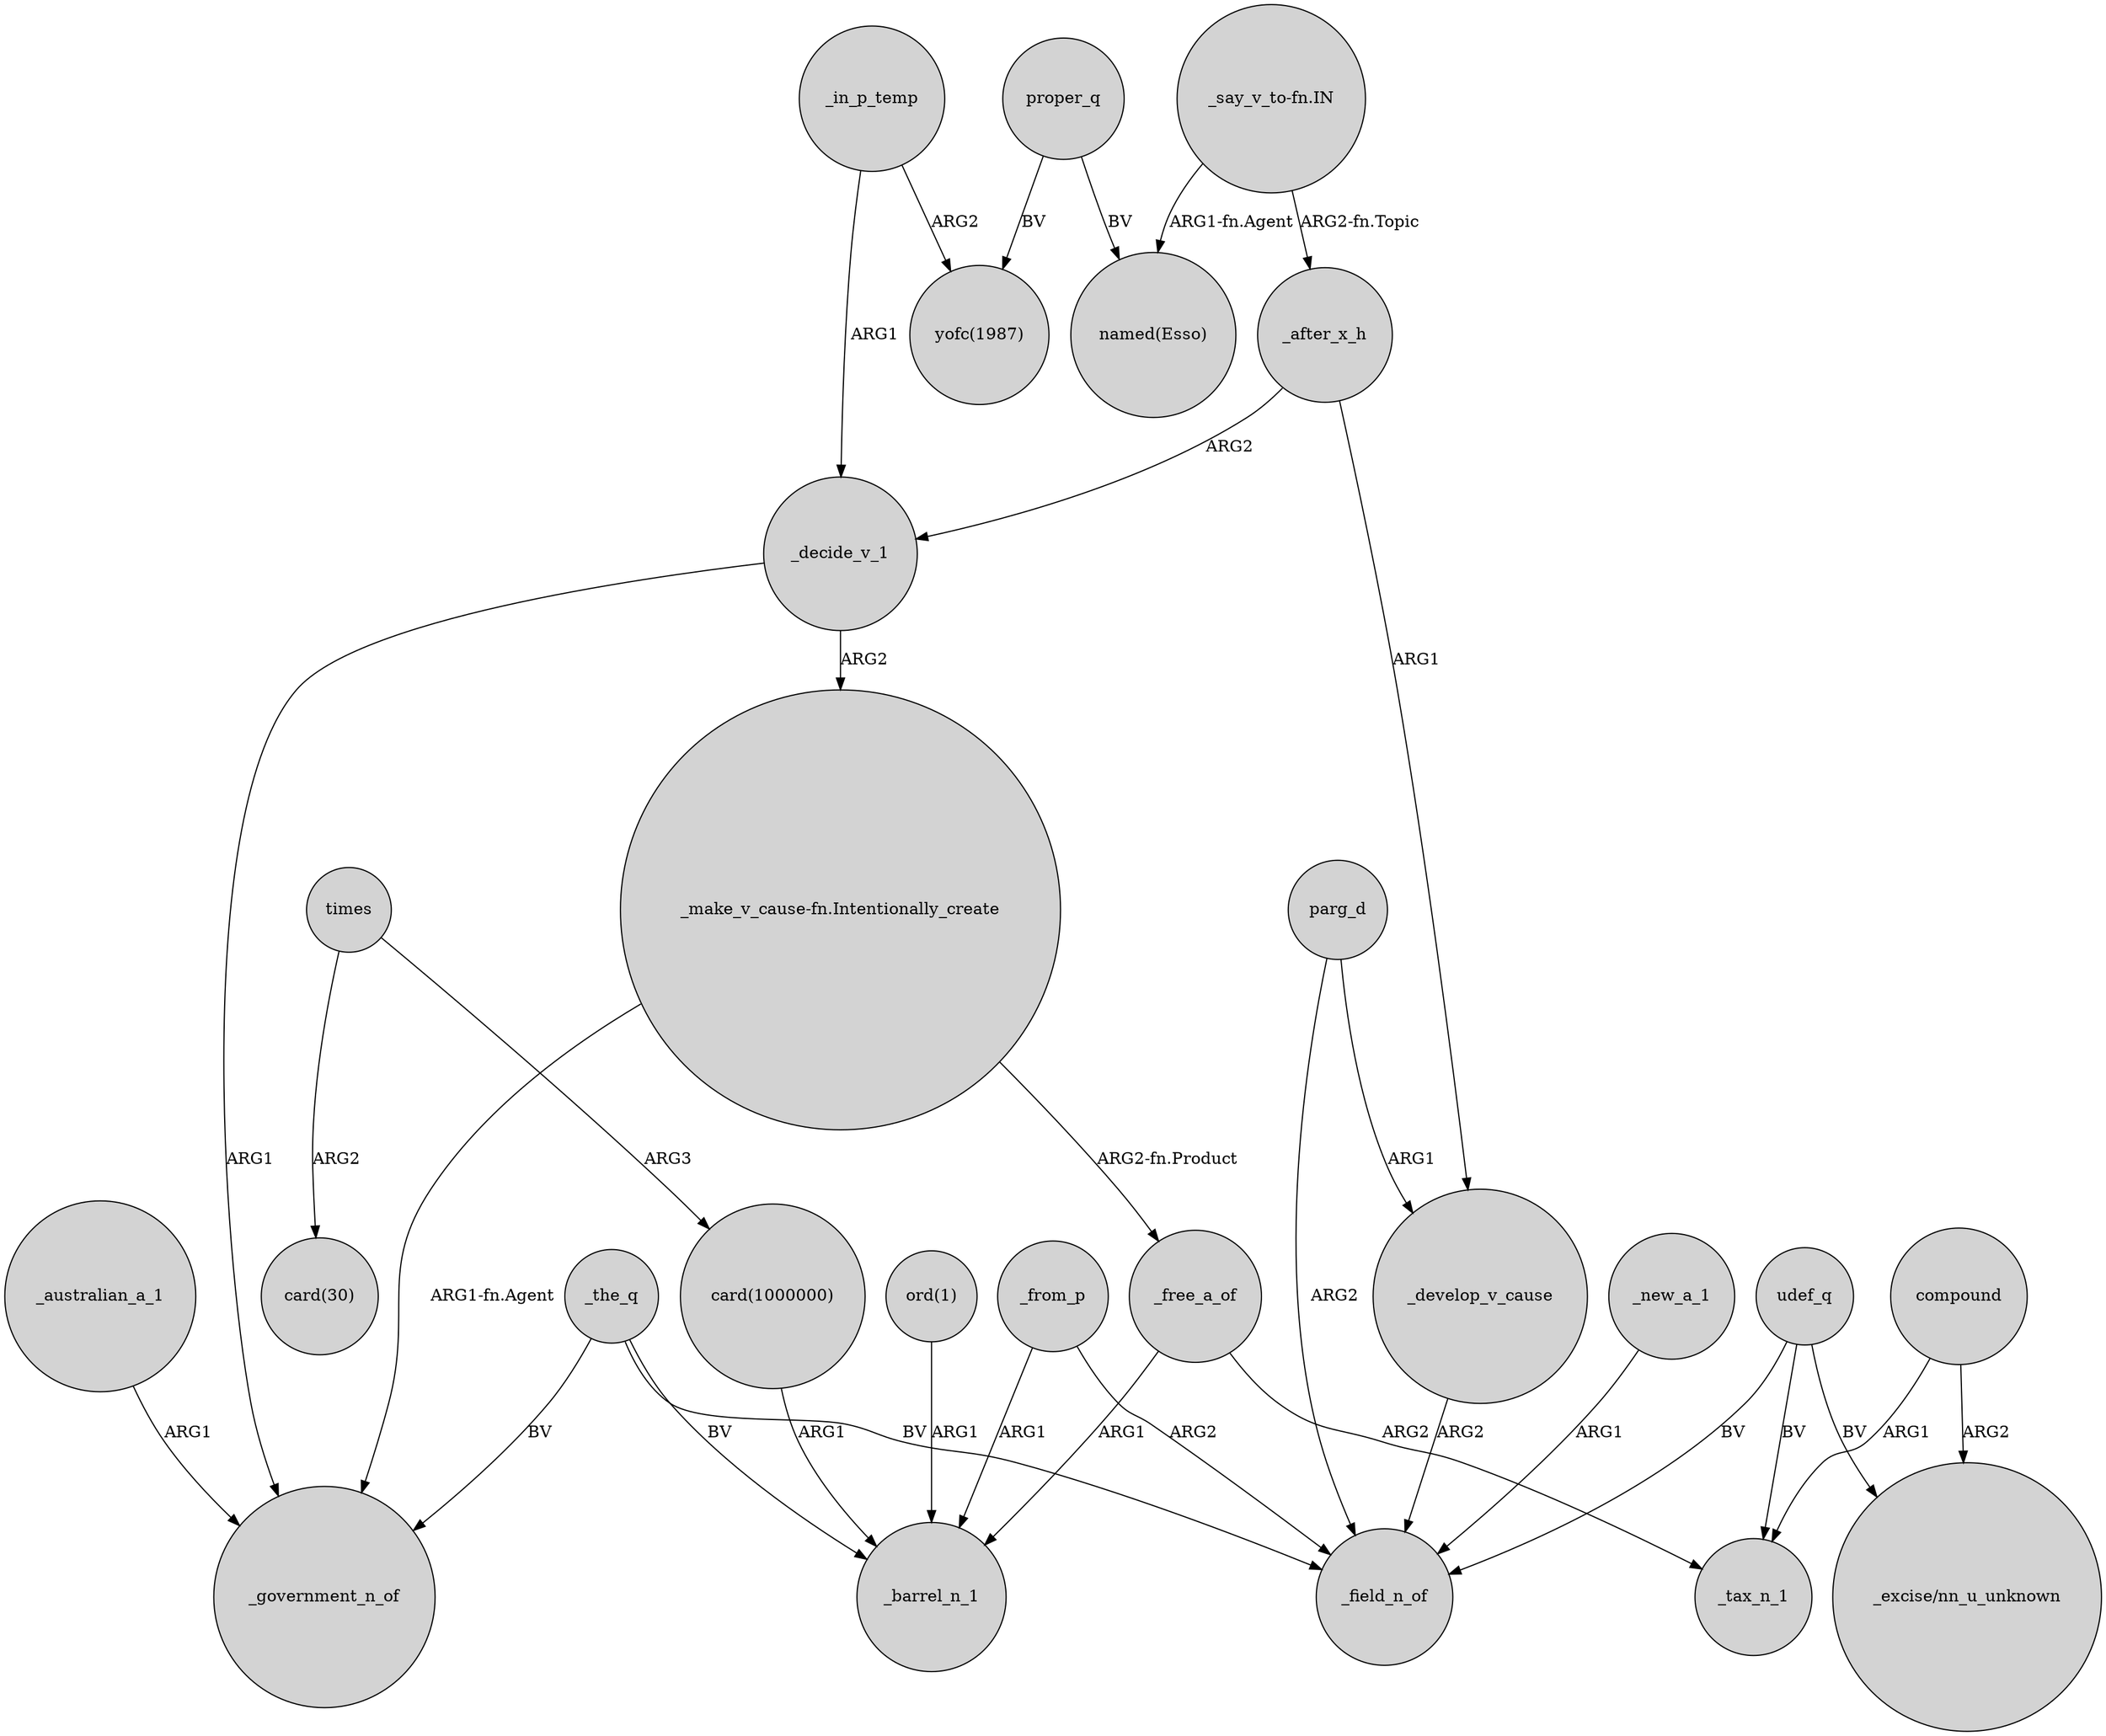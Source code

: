 digraph {
	node [shape=circle style=filled]
	_free_a_of -> _barrel_n_1 [label=ARG1]
	_in_p_temp -> "yofc(1987)" [label=ARG2]
	_from_p -> _barrel_n_1 [label=ARG1]
	_develop_v_cause -> _field_n_of [label=ARG2]
	_after_x_h -> _decide_v_1 [label=ARG2]
	_decide_v_1 -> _government_n_of [label=ARG1]
	_decide_v_1 -> "_make_v_cause-fn.Intentionally_create" [label=ARG2]
	_after_x_h -> _develop_v_cause [label=ARG1]
	"card(1000000)" -> _barrel_n_1 [label=ARG1]
	parg_d -> _develop_v_cause [label=ARG1]
	"_make_v_cause-fn.Intentionally_create" -> _government_n_of [label="ARG1-fn.Agent"]
	"_make_v_cause-fn.Intentionally_create" -> _free_a_of [label="ARG2-fn.Product"]
	compound -> _tax_n_1 [label=ARG1]
	udef_q -> _field_n_of [label=BV]
	_new_a_1 -> _field_n_of [label=ARG1]
	_australian_a_1 -> _government_n_of [label=ARG1]
	udef_q -> "_excise/nn_u_unknown" [label=BV]
	udef_q -> _tax_n_1 [label=BV]
	_the_q -> _barrel_n_1 [label=BV]
	compound -> "_excise/nn_u_unknown" [label=ARG2]
	_the_q -> _field_n_of [label=BV]
	times -> "card(1000000)" [label=ARG3]
	"_say_v_to-fn.IN" -> "named(Esso)" [label="ARG1-fn.Agent"]
	parg_d -> _field_n_of [label=ARG2]
	times -> "card(30)" [label=ARG2]
	"_say_v_to-fn.IN" -> _after_x_h [label="ARG2-fn.Topic"]
	"ord(1)" -> _barrel_n_1 [label=ARG1]
	proper_q -> "yofc(1987)" [label=BV]
	_the_q -> _government_n_of [label=BV]
	proper_q -> "named(Esso)" [label=BV]
	_in_p_temp -> _decide_v_1 [label=ARG1]
	_from_p -> _field_n_of [label=ARG2]
	_free_a_of -> _tax_n_1 [label=ARG2]
}
